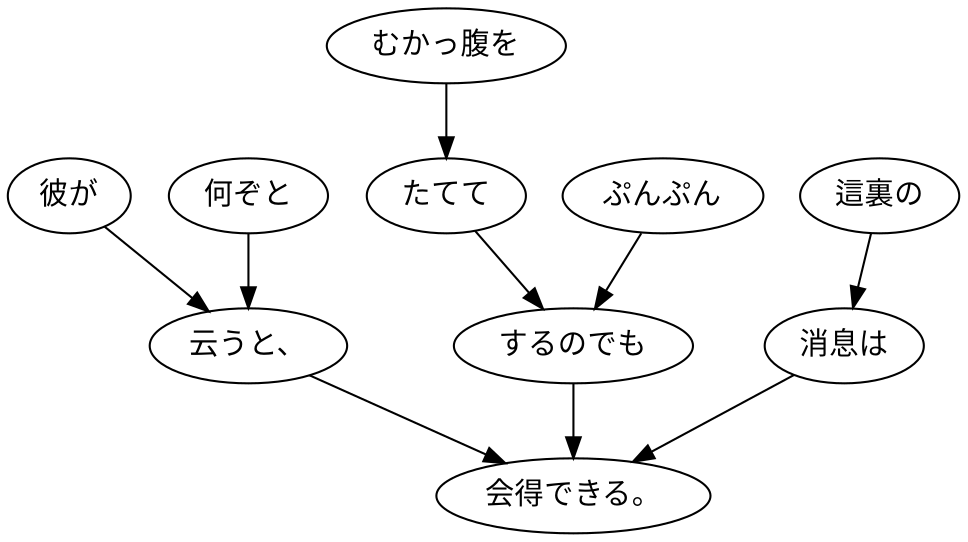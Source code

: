 digraph graph2393 {
	node0 [label="彼が"];
	node1 [label="何ぞと"];
	node2 [label="云うと、"];
	node3 [label="むかっ腹を"];
	node4 [label="たてて"];
	node5 [label="ぷんぷん"];
	node6 [label="するのでも"];
	node7 [label="這裏の"];
	node8 [label="消息は"];
	node9 [label="会得できる。"];
	node0 -> node2;
	node1 -> node2;
	node2 -> node9;
	node3 -> node4;
	node4 -> node6;
	node5 -> node6;
	node6 -> node9;
	node7 -> node8;
	node8 -> node9;
}
